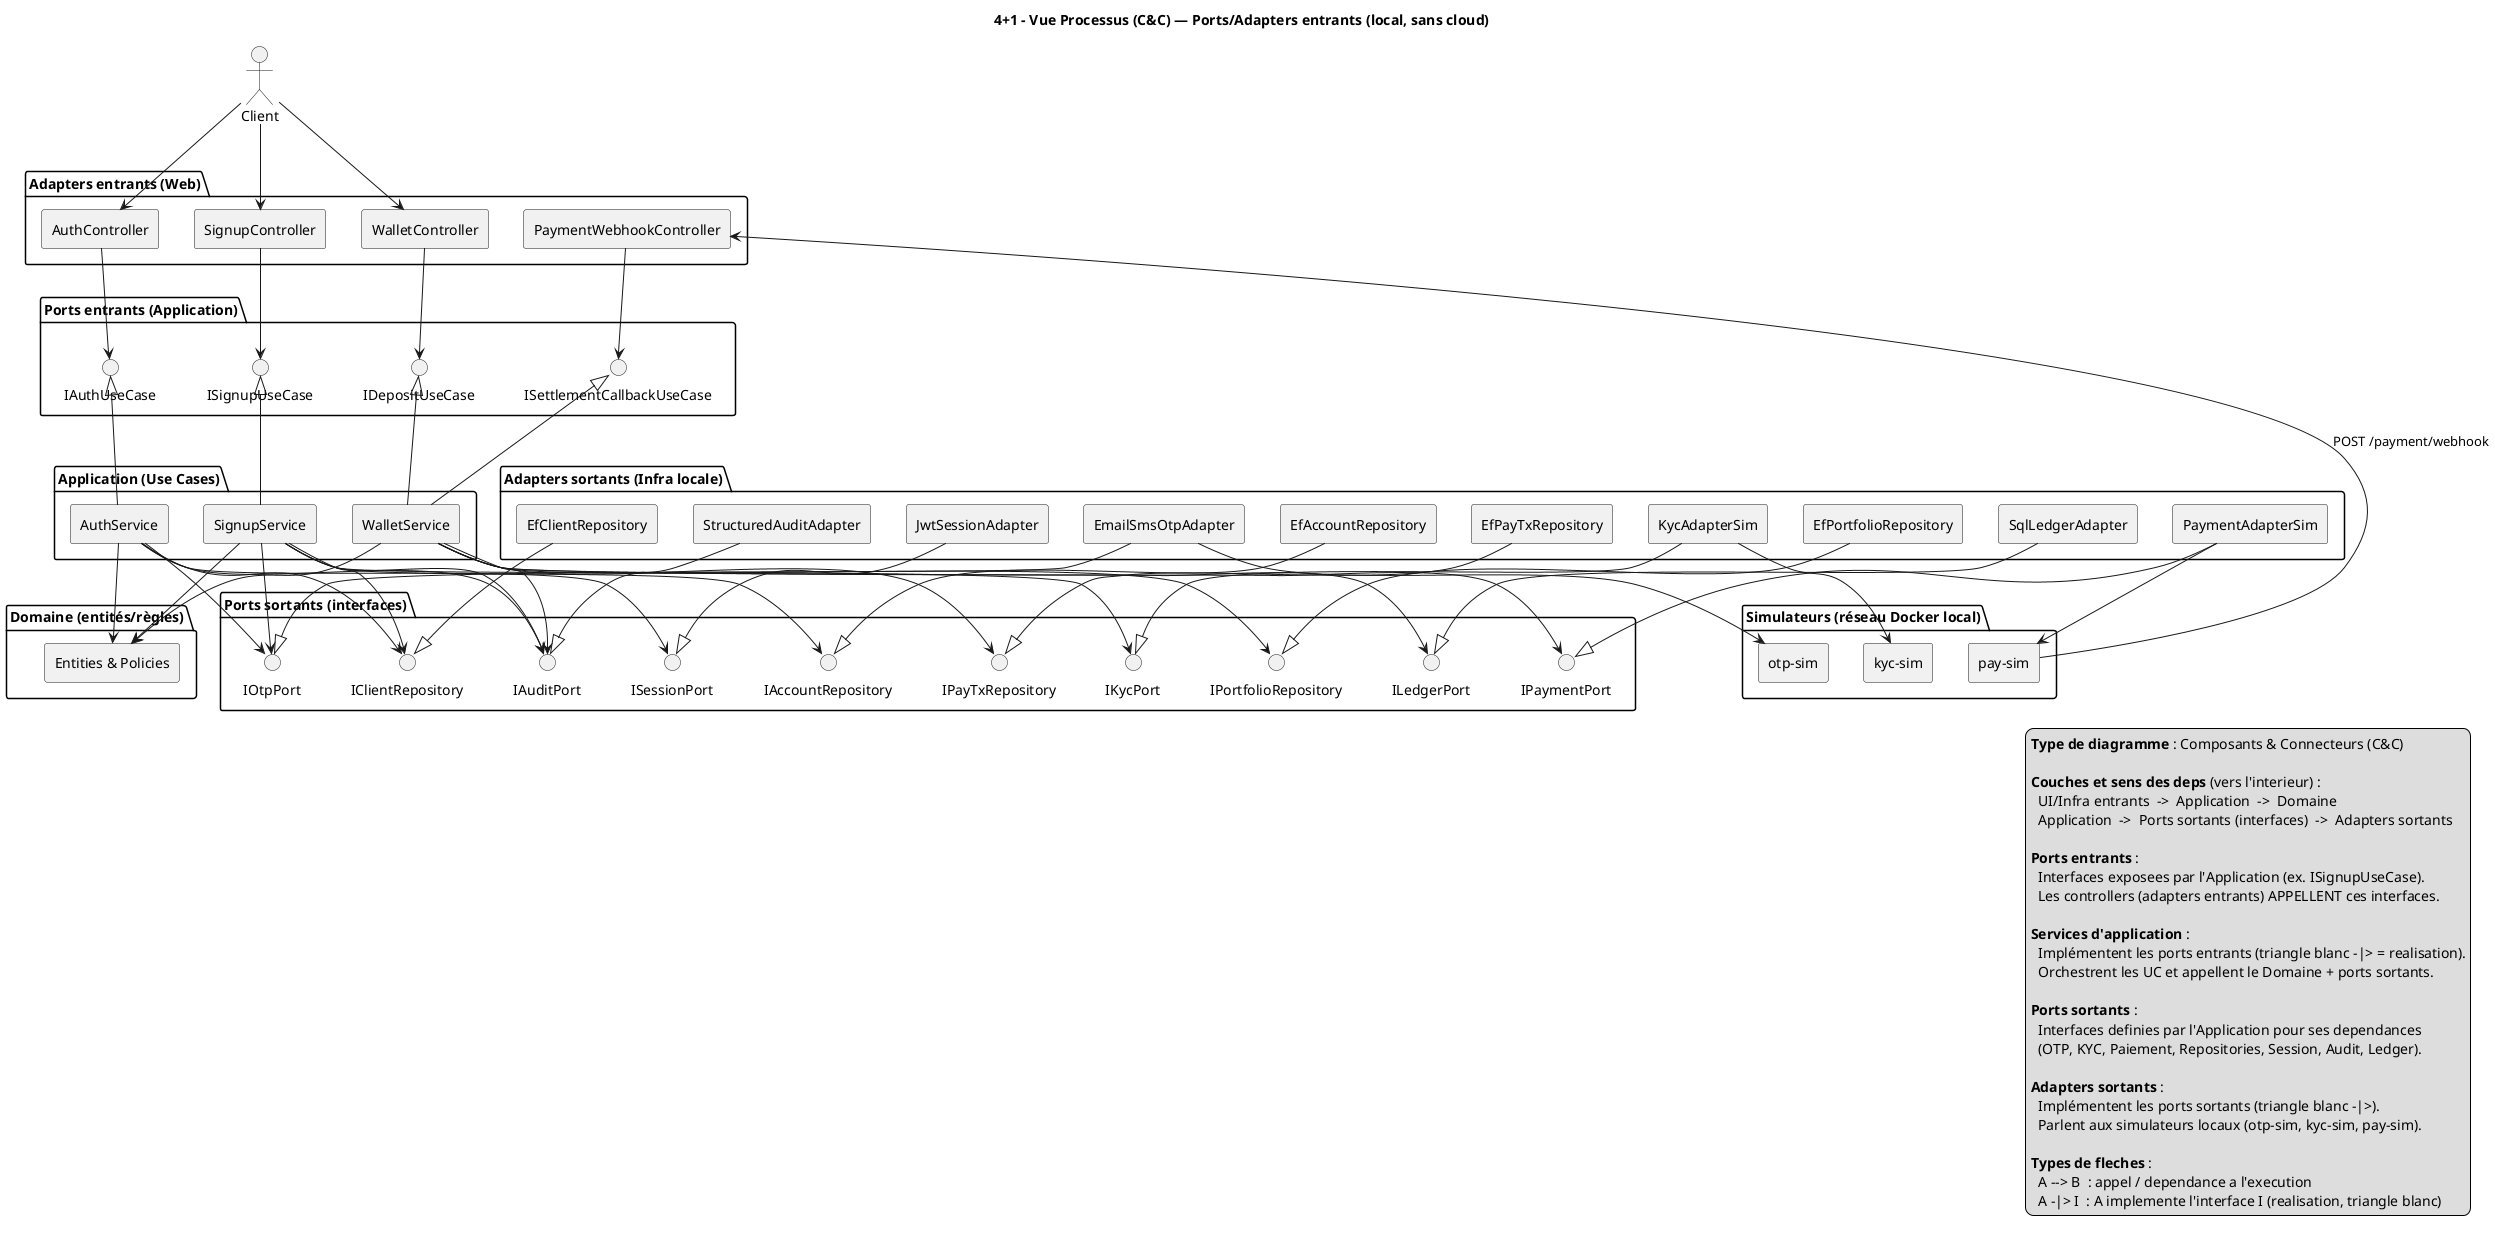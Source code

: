 @startuml
title 4+1 - Vue Processus (C&C) — Ports/Adapters entrants (local, sans cloud)
skinparam componentStyle rectangle

actor Client

' =======================
'   ADAPTERS ENTRANTS (UI)
' =======================
package "Adapters entrants (Web)" {
  component SignupController
  component AuthController
  component WalletController
  component PaymentWebhookController
}

' =======================
'   PORTS ENTRANTS (APP)
' =======================
package "Ports entrants (Application)" {
  interface ISignupUseCase
  interface IAuthUseCase
  interface IDepositUseCase
  interface ISettlementCallbackUseCase
}

' =======================
'   APPLICATION (SERVICES UC)
' =======================
package "Application (Use Cases)" {
  component SignupService
  component AuthService
  component WalletService
}

' Implémentations des ports entrants par les services
SignupService -up-|> ISignupUseCase
AuthService   -up-|> IAuthUseCase
WalletService -up-|> IDepositUseCase
WalletService -up-|> ISettlementCallbackUseCase

' Les contrôleurs appellent les ports (inbound)
Client --> SignupController
Client --> AuthController
Client --> WalletController

SignupController --> ISignupUseCase
AuthController   --> IAuthUseCase
WalletController --> IDepositUseCase

' Webhook local (le simulateur paiement appellera ce contrôleur)
PaymentWebhookController --> ISettlementCallbackUseCase

' =======================
'   DOMAINE (RÈGLES PURES)
' =======================
package "Domaine (entités/règles)" {
  component "Entities & Policies"
}
SignupService --> "Entities & Policies"
AuthService   --> "Entities & Policies"
WalletService --> "Entities & Policies"

' =======================
'   PORTS SORTANTS (DÉPENDANCES)
' =======================
package "Ports sortants (interfaces)" {
  interface IOtpPort
  interface IKycPort
  interface IPaymentPort
  interface ISessionPort
  interface IAuditPort
  interface ILedgerPort
  interface IClientRepository
  interface IAccountRepository
  interface IPortfolioRepository
  interface IPayTxRepository
}

' Services -> ports sortants
SignupService --> IOtpPort
SignupService --> IKycPort
SignupService --> IClientRepository
SignupService --> IAccountRepository
SignupService --> IAuditPort

AuthService   --> ISessionPort
AuthService   --> IClientRepository
AuthService   --> IOtpPort
AuthService   --> IAuditPort

WalletService --> IPaymentPort
WalletService --> IPayTxRepository
WalletService --> IPortfolioRepository
WalletService --> ILedgerPort
WalletService --> IAuditPort

' =======================
'   ADAPTERS SORTANTS (INFRA)
' =======================
package "Adapters sortants (Infra locale)" {
  component EmailSmsOtpAdapter
  component KycAdapterSim
  component PaymentAdapterSim
  component JwtSessionAdapter
  component StructuredAuditAdapter
  component SqlLedgerAdapter
  component EfClientRepository
  component EfAccountRepository
  component EfPortfolioRepository
  component EfPayTxRepository
}

' Réalisations des ports sortants
EmailSmsOtpAdapter     -down-|> IOtpPort
KycAdapterSim          -down-|> IKycPort
PaymentAdapterSim      -down-|> IPaymentPort
JwtSessionAdapter      -down-|> ISessionPort
StructuredAuditAdapter -down-|> IAuditPort
SqlLedgerAdapter       -down-|> ILedgerPort
EfClientRepository     -down-|> IClientRepository
EfAccountRepository    -down-|> IAccountRepository
EfPortfolioRepository  -down-|> IPortfolioRepository
EfPayTxRepository      -down-|> IPayTxRepository

' =======================
'   SYSTÈMES LOCAUX SIMULÉS
' =======================
package "Simulateurs (réseau Docker local)" {
  component "otp-sim" as OtpSim
  component "kyc-sim" as KycSim
  component "pay-sim" as PaySim
}

EmailSmsOtpAdapter --> OtpSim
KycAdapterSim      --> KycSim
PaymentAdapterSim  --> PaySim

' Le simulateur de paiement appelle le webhook local de l'app
PaySim --> PaymentWebhookController : POST /payment/webhook

' =======================
'   LÉGENDE
' =======================
legend right
  **Type de diagramme** : Composants & Connecteurs (C&C)

  **Couches et sens des deps** (vers l'interieur) :
    UI/Infra entrants  ->  Application  ->  Domaine
    Application  ->  Ports sortants (interfaces)  ->  Adapters sortants

  **Ports entrants** :
    Interfaces exposees par l'Application (ex. ISignupUseCase).
    Les controllers (adapters entrants) APPELLENT ces interfaces.

  **Services d'application** :
    Implémentent les ports entrants (triangle blanc -|> = realisation).
    Orchestrent les UC et appellent le Domaine + ports sortants.

  **Ports sortants** :
    Interfaces definies par l'Application pour ses dependances
    (OTP, KYC, Paiement, Repositories, Session, Audit, Ledger).

  **Adapters sortants** :
    Implémentent les ports sortants (triangle blanc -|>).
    Parlent aux simulateurs locaux (otp-sim, kyc-sim, pay-sim).

  **Types de fleches** :
    A --> B  : appel / dependance a l'execution
    A -|> I  : A implemente l'interface I (realisation, triangle blanc)
end legend

@enduml
